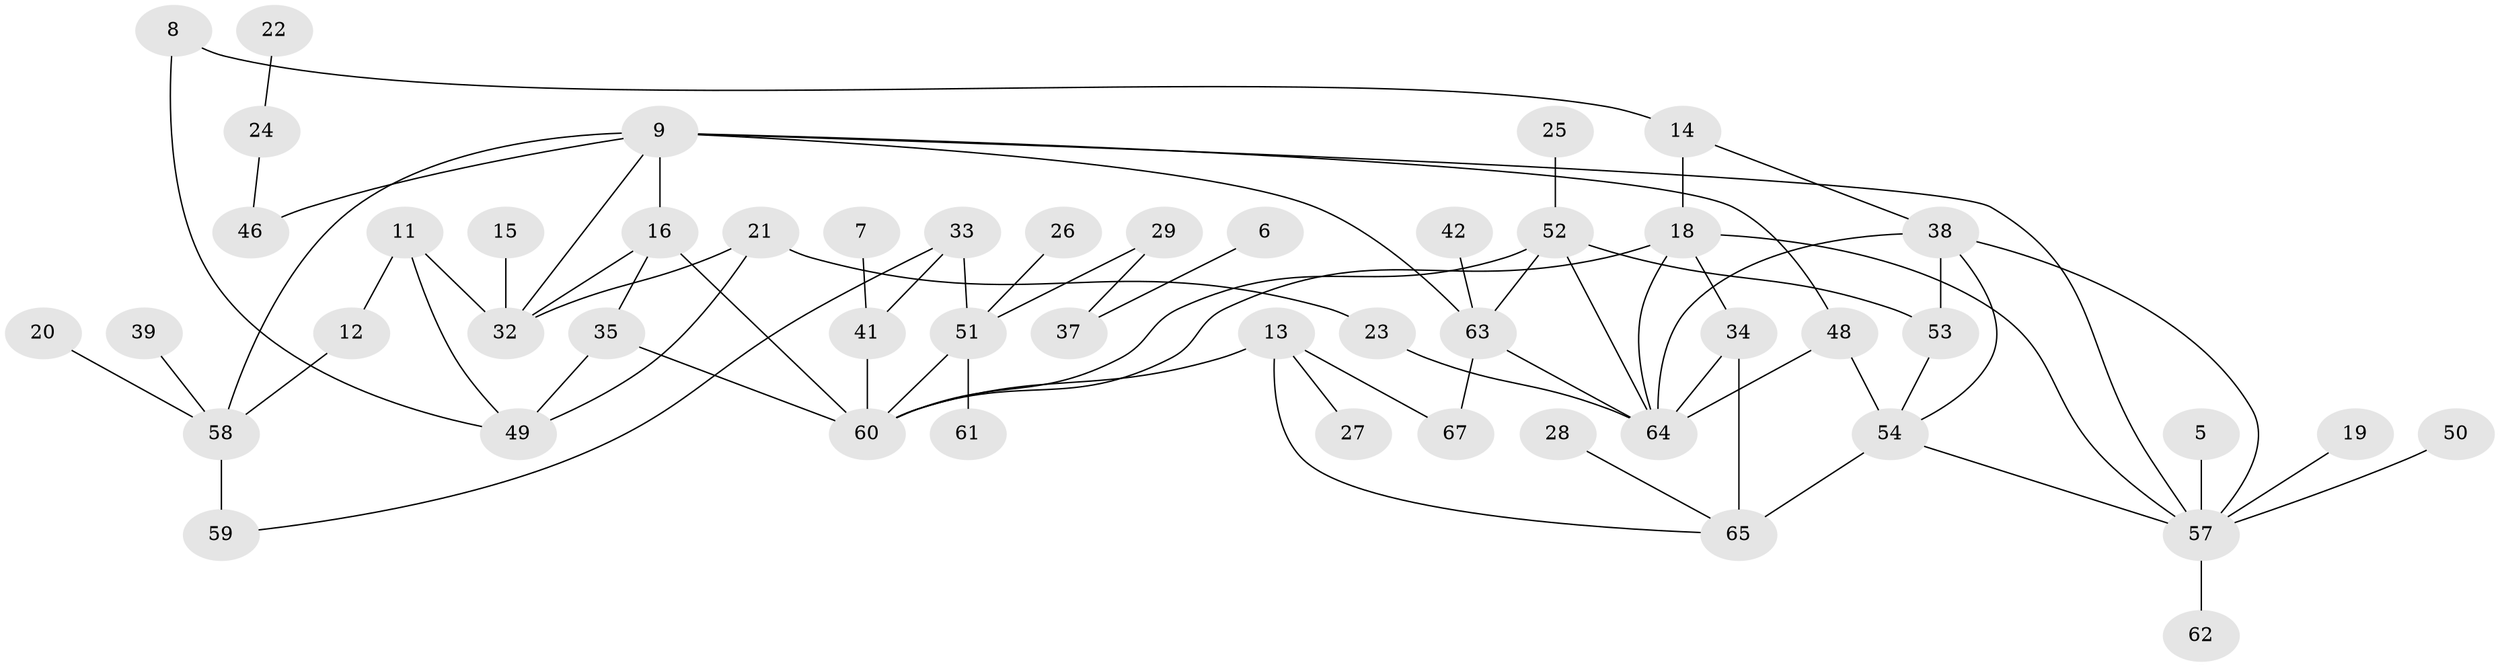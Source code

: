 // original degree distribution, {0: 0.09022556390977443, 4: 0.12781954887218044, 1: 0.3082706766917293, 2: 0.21052631578947367, 3: 0.20300751879699247, 6: 0.03007518796992481, 5: 0.03007518796992481}
// Generated by graph-tools (version 1.1) at 2025/25/03/09/25 03:25:19]
// undirected, 50 vertices, 73 edges
graph export_dot {
graph [start="1"]
  node [color=gray90,style=filled];
  5;
  6;
  7;
  8;
  9;
  11;
  12;
  13;
  14;
  15;
  16;
  18;
  19;
  20;
  21;
  22;
  23;
  24;
  25;
  26;
  27;
  28;
  29;
  32;
  33;
  34;
  35;
  37;
  38;
  39;
  41;
  42;
  46;
  48;
  49;
  50;
  51;
  52;
  53;
  54;
  57;
  58;
  59;
  60;
  61;
  62;
  63;
  64;
  65;
  67;
  5 -- 57 [weight=1.0];
  6 -- 37 [weight=1.0];
  7 -- 41 [weight=1.0];
  8 -- 14 [weight=1.0];
  8 -- 49 [weight=1.0];
  9 -- 16 [weight=1.0];
  9 -- 32 [weight=1.0];
  9 -- 46 [weight=1.0];
  9 -- 48 [weight=1.0];
  9 -- 57 [weight=1.0];
  9 -- 58 [weight=1.0];
  9 -- 63 [weight=1.0];
  11 -- 12 [weight=1.0];
  11 -- 32 [weight=1.0];
  11 -- 49 [weight=1.0];
  12 -- 58 [weight=1.0];
  13 -- 27 [weight=1.0];
  13 -- 60 [weight=1.0];
  13 -- 65 [weight=1.0];
  13 -- 67 [weight=1.0];
  14 -- 18 [weight=1.0];
  14 -- 38 [weight=1.0];
  15 -- 32 [weight=1.0];
  16 -- 32 [weight=1.0];
  16 -- 35 [weight=1.0];
  16 -- 60 [weight=2.0];
  18 -- 34 [weight=1.0];
  18 -- 57 [weight=1.0];
  18 -- 60 [weight=1.0];
  18 -- 64 [weight=1.0];
  19 -- 57 [weight=1.0];
  20 -- 58 [weight=1.0];
  21 -- 23 [weight=1.0];
  21 -- 32 [weight=1.0];
  21 -- 49 [weight=1.0];
  22 -- 24 [weight=1.0];
  23 -- 64 [weight=2.0];
  24 -- 46 [weight=1.0];
  25 -- 52 [weight=1.0];
  26 -- 51 [weight=1.0];
  28 -- 65 [weight=1.0];
  29 -- 37 [weight=1.0];
  29 -- 51 [weight=1.0];
  33 -- 41 [weight=1.0];
  33 -- 51 [weight=2.0];
  33 -- 59 [weight=1.0];
  34 -- 64 [weight=1.0];
  34 -- 65 [weight=1.0];
  35 -- 49 [weight=1.0];
  35 -- 60 [weight=1.0];
  38 -- 53 [weight=1.0];
  38 -- 54 [weight=1.0];
  38 -- 57 [weight=1.0];
  38 -- 64 [weight=1.0];
  39 -- 58 [weight=1.0];
  41 -- 60 [weight=1.0];
  42 -- 63 [weight=1.0];
  48 -- 54 [weight=1.0];
  48 -- 64 [weight=2.0];
  50 -- 57 [weight=1.0];
  51 -- 60 [weight=1.0];
  51 -- 61 [weight=1.0];
  52 -- 53 [weight=1.0];
  52 -- 60 [weight=1.0];
  52 -- 63 [weight=1.0];
  52 -- 64 [weight=1.0];
  53 -- 54 [weight=1.0];
  54 -- 57 [weight=1.0];
  54 -- 65 [weight=2.0];
  57 -- 62 [weight=1.0];
  58 -- 59 [weight=2.0];
  63 -- 64 [weight=1.0];
  63 -- 67 [weight=1.0];
}
